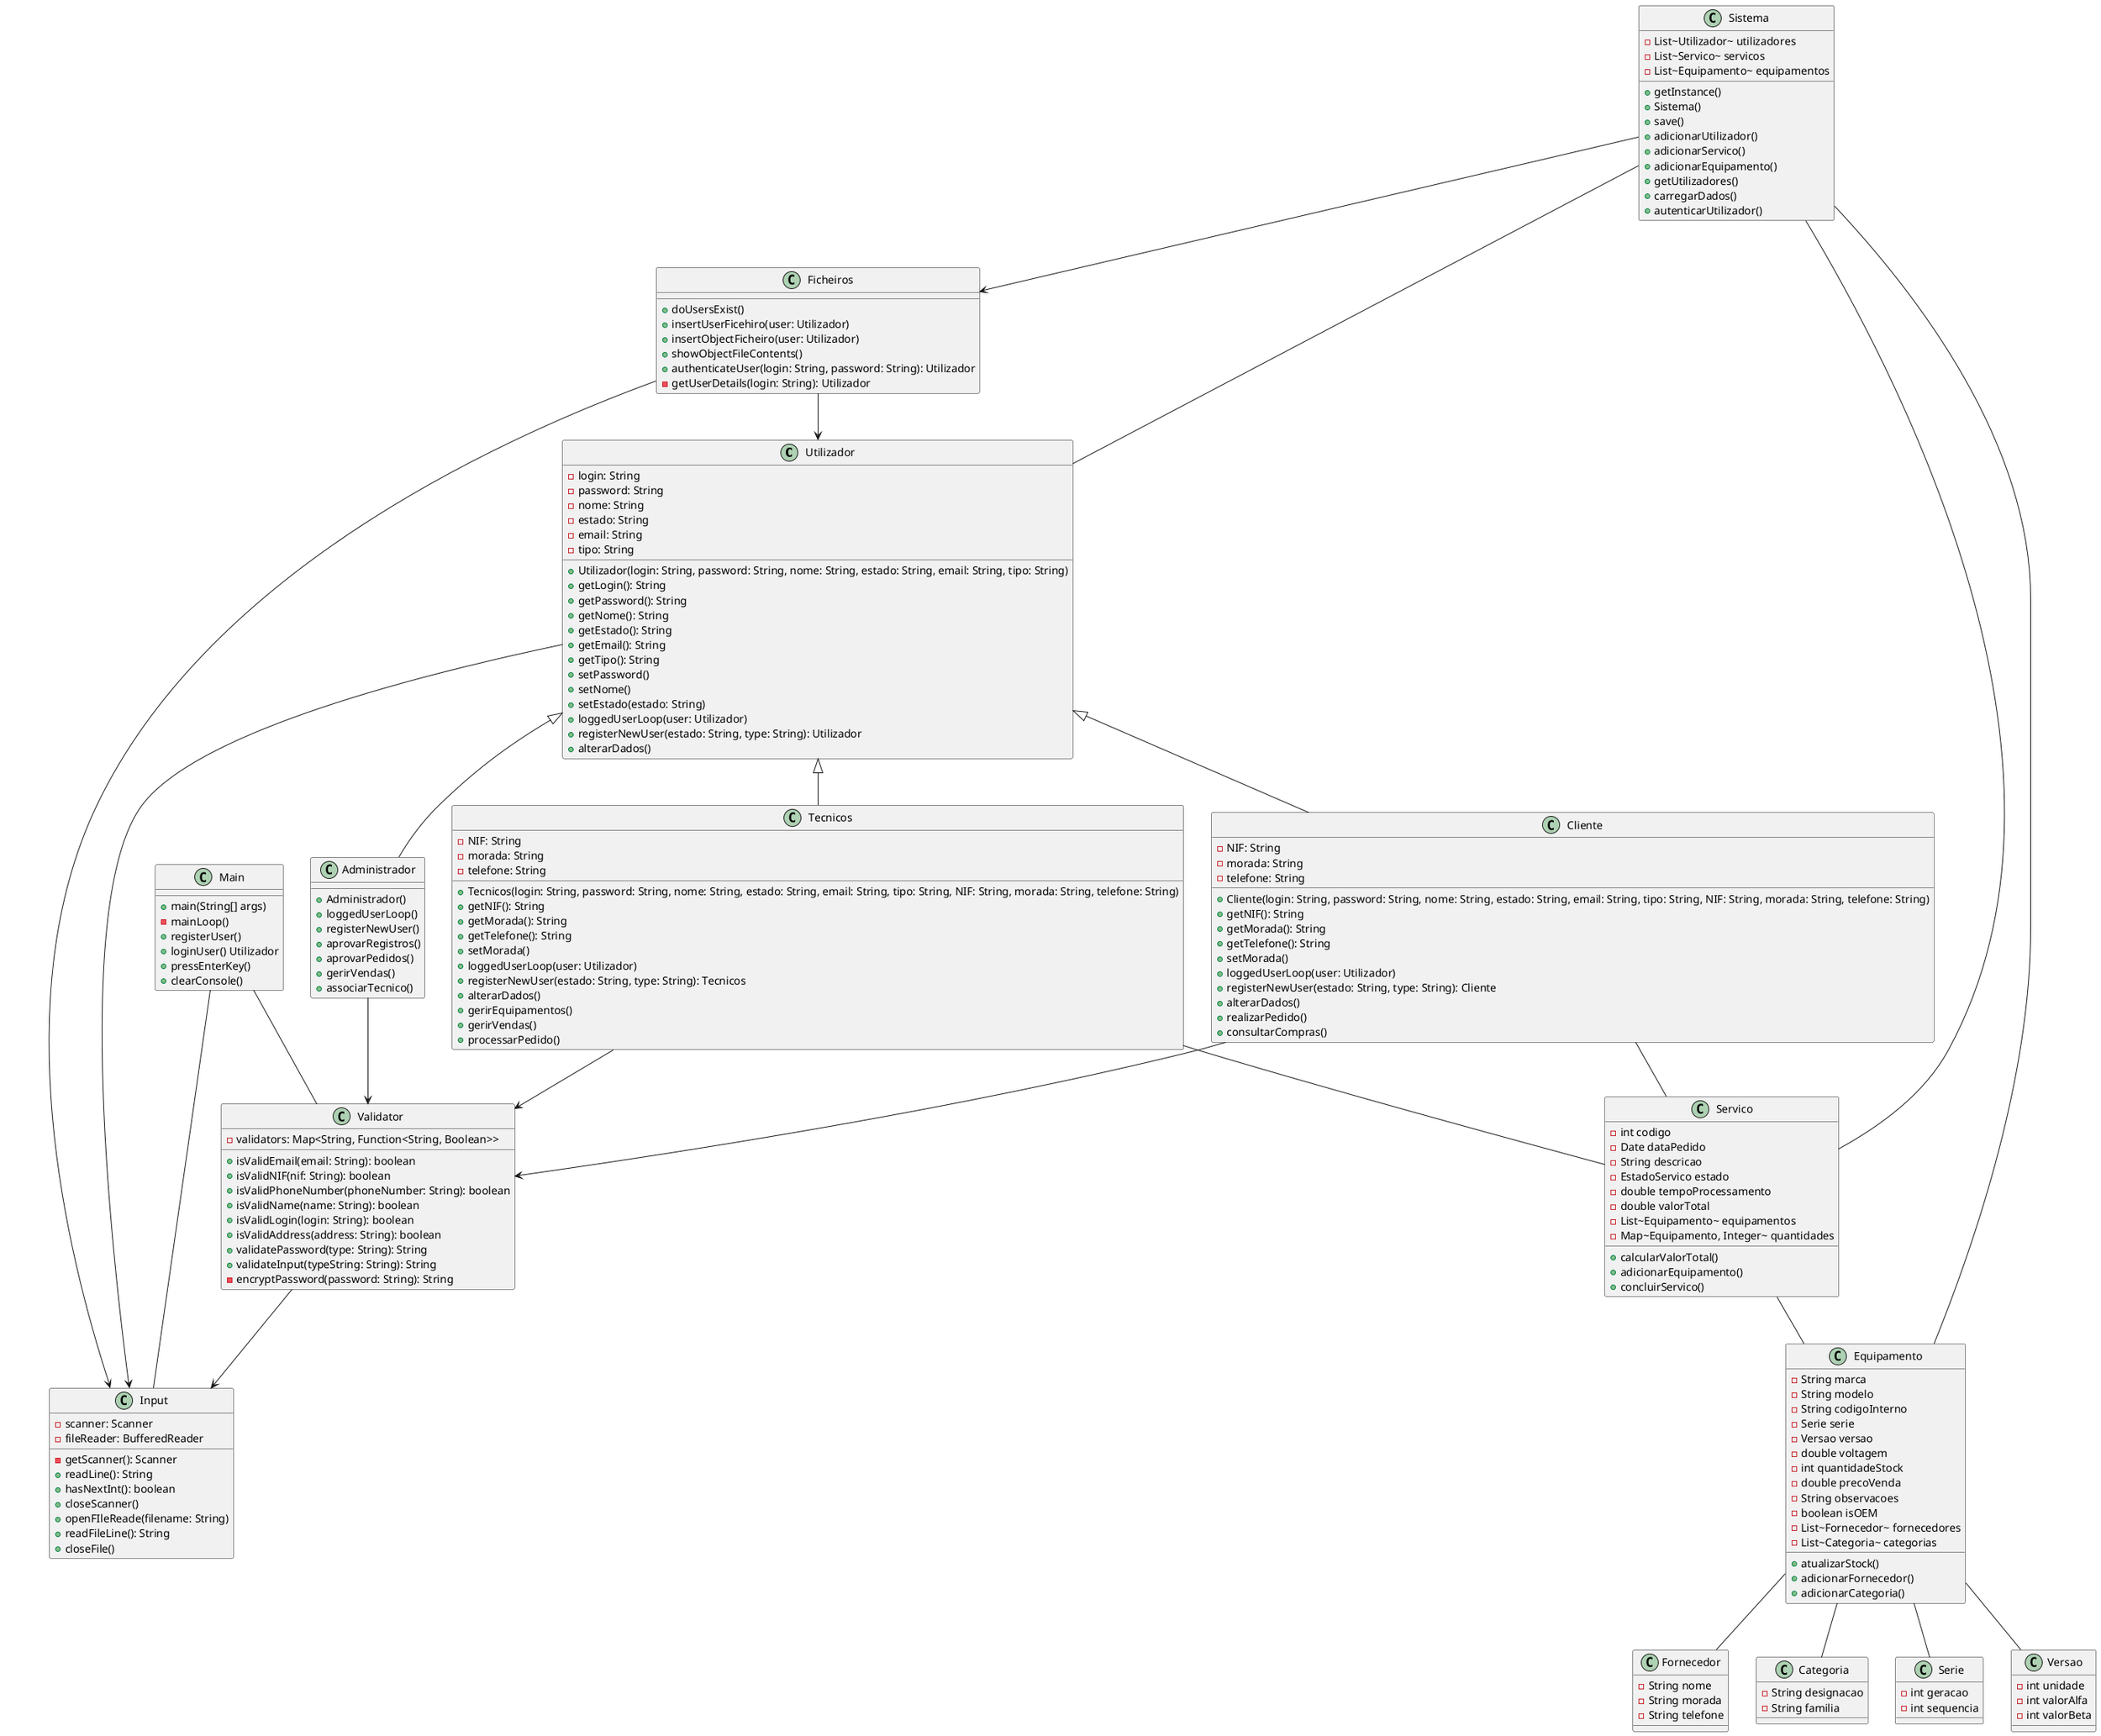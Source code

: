 @startuml diagrama
class Utilizador {
  - login: String
  - password: String
  - nome: String
  - estado: String
  - email: String
  - tipo: String
  + Utilizador(login: String, password: String, nome: String, estado: String, email: String, tipo: String)
  + getLogin(): String
  + getPassword(): String
  + getNome(): String
  + getEstado(): String
  + getEmail(): String
  + getTipo(): String
  + setPassword()
  + setNome()
  + setEstado(estado: String)
  + loggedUserLoop(user: Utilizador)
  + registerNewUser(estado: String, type: String): Utilizador
  +alterarDados()
}

class Cliente extends Utilizador {
  - NIF: String
  - morada: String
  - telefone: String
  + Cliente(login: String, password: String, nome: String, estado: String, email: String, tipo: String, NIF: String, morada: String, telefone: String)
  + getNIF(): String
  + getMorada(): String
  + getTelefone(): String
  + setMorada()
  + loggedUserLoop(user: Utilizador)
  + registerNewUser(estado: String, type: String): Cliente
  + alterarDados()
  + realizarPedido()
  + consultarCompras()
}

class Tecnicos extends Utilizador {
  - NIF: String
  - morada: String
  - telefone: String
  + Tecnicos(login: String, password: String, nome: String, estado: String, email: String, tipo: String, NIF: String, morada: String, telefone: String)
  + getNIF(): String
  + getMorada(): String
  + getTelefone(): String
  + setMorada()
  + loggedUserLoop(user: Utilizador)
  + registerNewUser(estado: String, type: String): Tecnicos
  + alterarDados()
  +gerirEquipamentos()
  +gerirVendas()
  +processarPedido()
}

class Administrador extends Utilizador {
    +Administrador()
    +loggedUserLoop()
    +registerNewUser()
    +aprovarRegistros()
    +aprovarPedidos()
    +gerirVendas()
    +associarTecnico()
}

class Main {
        +main(String[] args)
        -mainLoop()
        +registerUser()
        +loginUser() Utilizador
        +pressEnterKey()
        +clearConsole()
    }

class Validator {
  - validators: Map<String, Function<String, Boolean>>
  + isValidEmail(email: String): boolean
  + isValidNIF(nif: String): boolean
  + isValidPhoneNumber(phoneNumber: String): boolean
  + isValidName(name: String): boolean
  + isValidLogin(login: String): boolean
  + isValidAddress(address: String): boolean
  + validatePassword(type: String): String
  + validateInput(typeString: String): String
  - encryptPassword(password: String): String
}

class Ficheiros {
  + doUsersExist()
  + insertUserFicehiro(user: Utilizador)
  + insertObjectFicheiro(user: Utilizador)
  + showObjectFileContents()
  + authenticateUser(login: String, password: String): Utilizador
  - getUserDetails(login: String): Utilizador
}

class Input {
  - scanner: Scanner
  - fileReader: BufferedReader
  - getScanner(): Scanner
  + readLine(): String
  + hasNextInt(): boolean
  + closeScanner()
  + openFIleReade(filename: String)
  + readFileLine(): String
  + closeFile()
}

class Sistema {
  -List~Utilizador~ utilizadores
  -List~Servico~ servicos
  -List~Equipamento~ equipamentos
  +getInstance()
  +Sistema()
  +save()
  +adicionarUtilizador()
  +adicionarServico()
  +adicionarEquipamento()
  +getUtilizadores()
  +carregarDados()
  +autenticarUtilizador()
}
class Servico {
        -int codigo
        -Date dataPedido
        -String descricao
        -EstadoServico estado
        -double tempoProcessamento
        -double valorTotal
        -List~Equipamento~ equipamentos
        -Map~Equipamento, Integer~ quantidades
        +calcularValorTotal()
        +adicionarEquipamento()
        +concluirServico()
}

class Equipamento {
    -String marca
    -String modelo
    -String codigoInterno
    -Serie serie
    -Versao versao
    -double voltagem
    -int quantidadeStock
    -double precoVenda
    -String observacoes
    -boolean isOEM
    -List~Fornecedor~ fornecedores
    -List~Categoria~ categorias
    +atualizarStock()
    +adicionarFornecedor()
    +adicionarCategoria()
}

class Fornecedor {
    -String nome
    -String morada
    -String telefone
}

class Categoria {
    -String designacao
    -String familia
}

class Serie {
    -int geracao
    -int sequencia
}

class Versao {
    -int unidade
    -int valorAlfa
    -int valorBeta
}

Sistema -- Utilizador
Sistema -- Servico
Sistema -- Equipamento
Sistema --> Ficheiros
Main -- Input
Main -- Validator
Tecnicos --> Validator
Cliente --> Validator
Administrador --> Validator
Ficheiros --> Utilizador
Validator --> Input
Ficheiros --> Input
Utilizador --> Input
Equipamento -- Fornecedor
Equipamento -- Categoria
Equipamento -- Serie
Equipamento -- Versao
Cliente -- Servico
Tecnicos -- Servico
Servico -- Equipamento

